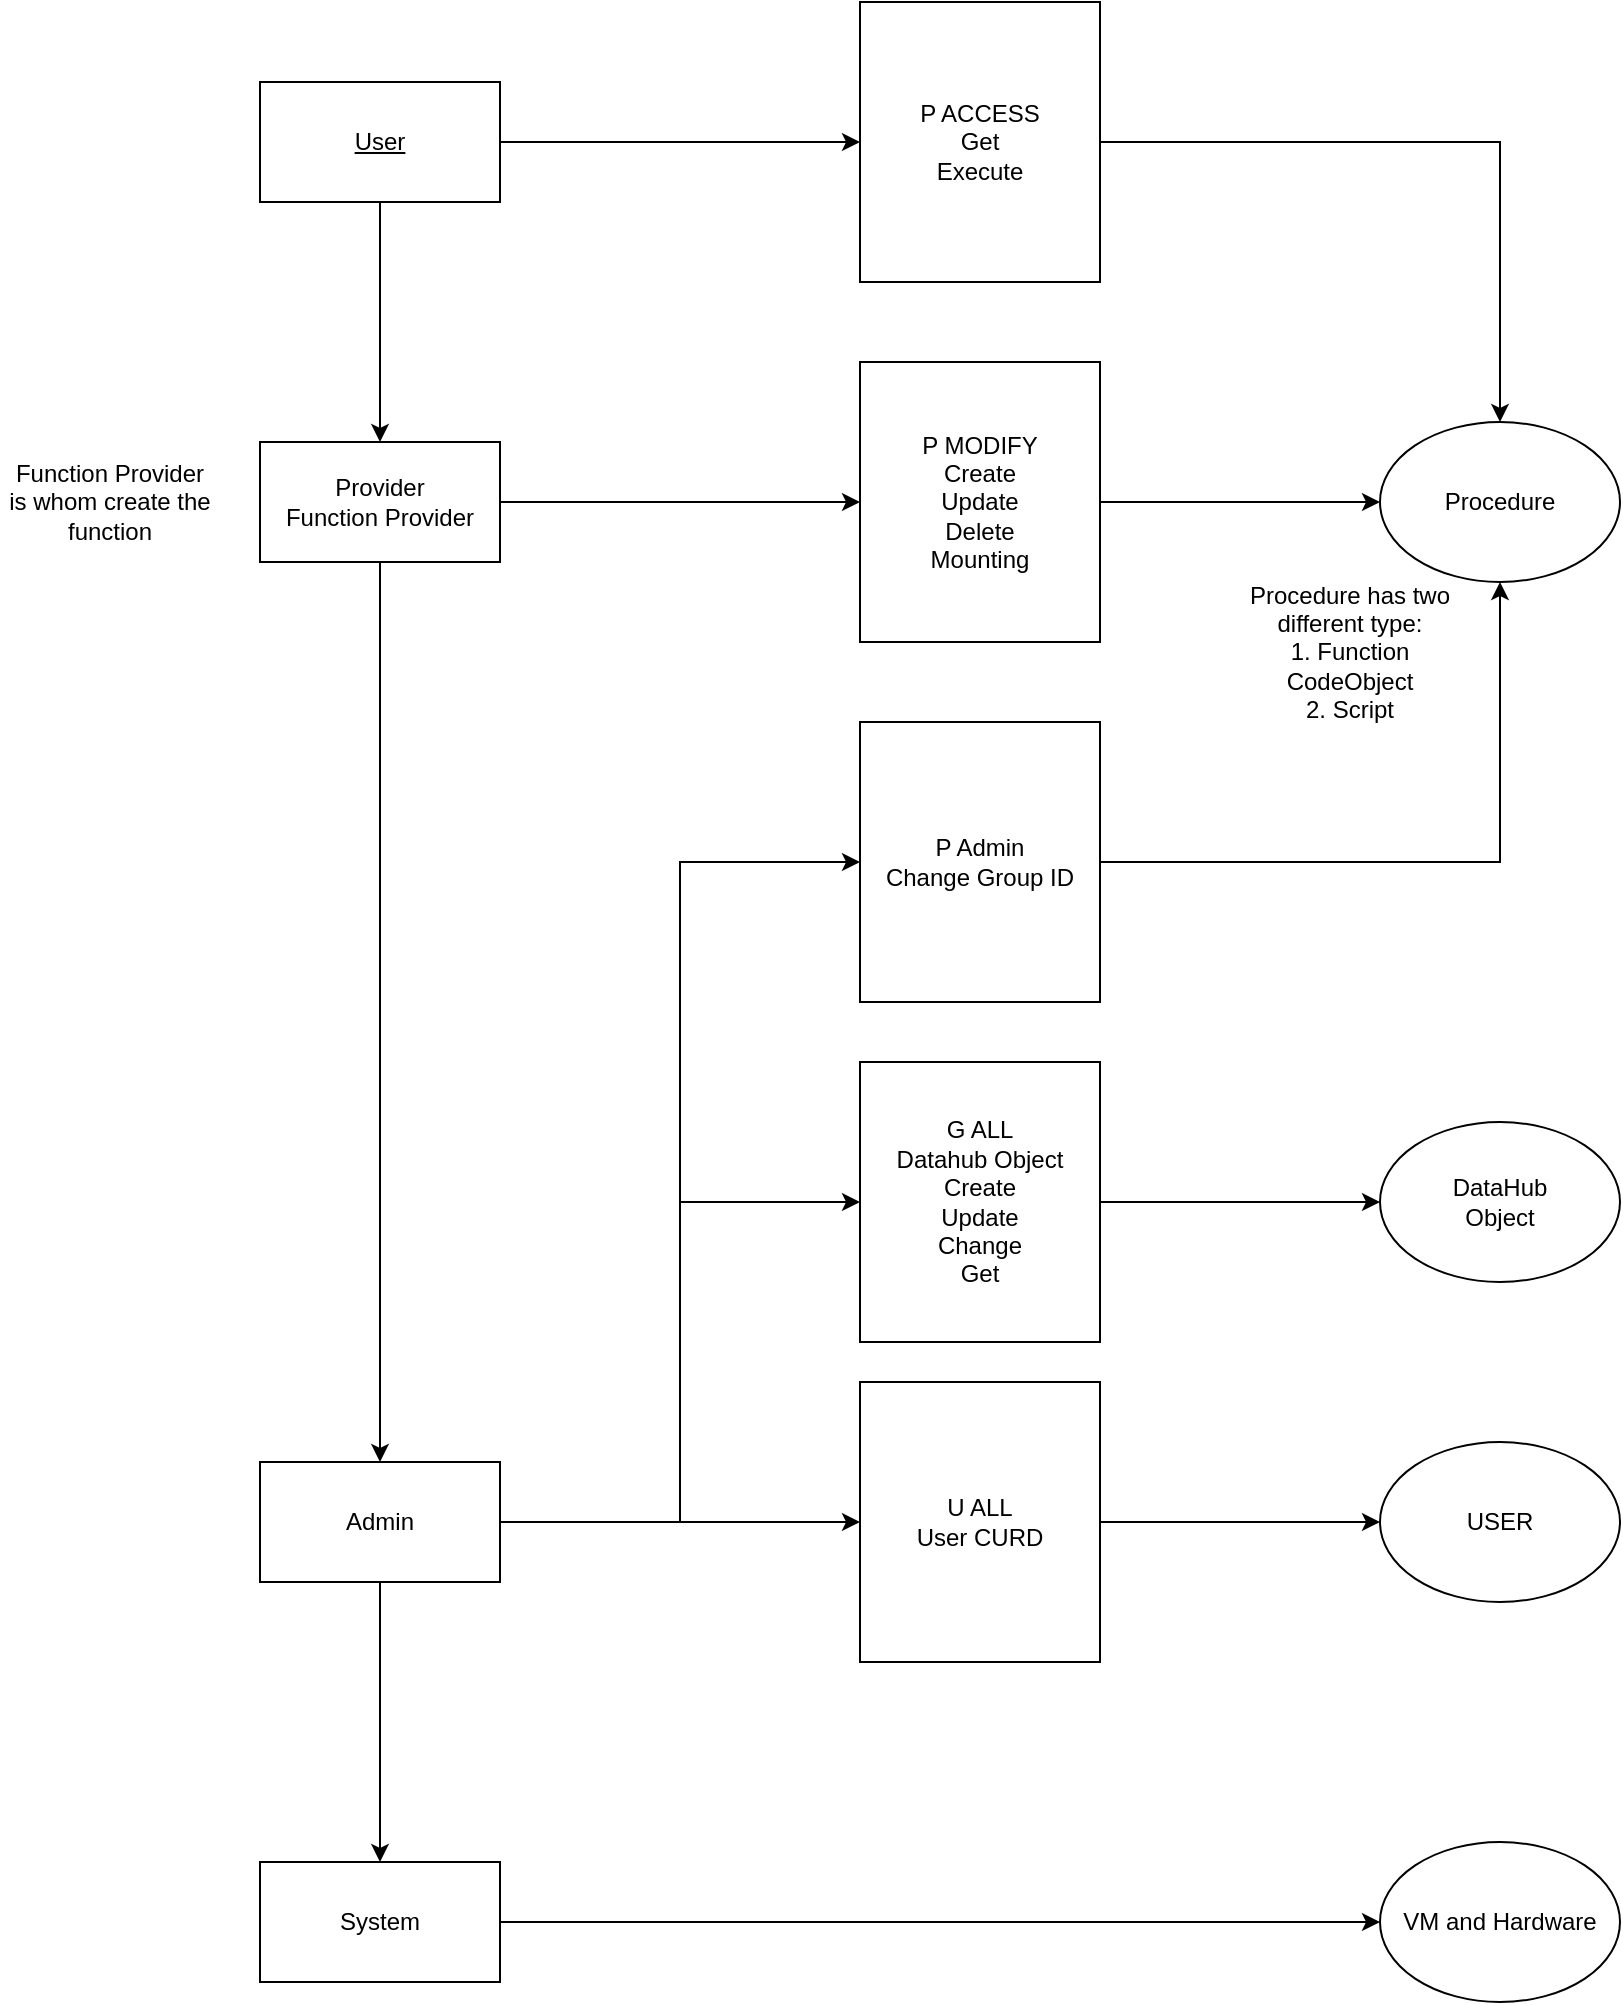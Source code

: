 <mxfile version="12.2.4" pages="1"><diagram id="FwZa17I_aiRINSUqi0-D" name="Page-1"><mxGraphModel dx="622" dy="544" grid="1" gridSize="10" guides="1" tooltips="1" connect="1" arrows="1" fold="1" page="1" pageScale="1" pageWidth="850" pageHeight="1100" math="0" shadow="0"><root><mxCell id="0"/><mxCell id="1" parent="0"/><mxCell id="t9DfW1fblT_aQJGdThq2-5" value="" style="edgeStyle=orthogonalEdgeStyle;rounded=0;orthogonalLoop=1;jettySize=auto;html=1;" parent="1" source="t9DfW1fblT_aQJGdThq2-1" target="t9DfW1fblT_aQJGdThq2-2" edge="1"><mxGeometry relative="1" as="geometry"/></mxCell><mxCell id="t9DfW1fblT_aQJGdThq2-29" style="edgeStyle=orthogonalEdgeStyle;rounded=0;orthogonalLoop=1;jettySize=auto;html=1;" parent="1" source="t9DfW1fblT_aQJGdThq2-1" target="t9DfW1fblT_aQJGdThq2-27" edge="1"><mxGeometry relative="1" as="geometry"/></mxCell><mxCell id="t9DfW1fblT_aQJGdThq2-1" value="&lt;u&gt;User&lt;/u&gt;" style="rounded=0;whiteSpace=wrap;html=1;" parent="1" vertex="1"><mxGeometry x="140" y="54" width="120" height="60" as="geometry"/></mxCell><mxCell id="t9DfW1fblT_aQJGdThq2-6" value="" style="edgeStyle=orthogonalEdgeStyle;rounded=0;orthogonalLoop=1;jettySize=auto;html=1;" parent="1" source="t9DfW1fblT_aQJGdThq2-2" target="t9DfW1fblT_aQJGdThq2-3" edge="1"><mxGeometry relative="1" as="geometry"/></mxCell><mxCell id="t9DfW1fblT_aQJGdThq2-30" style="edgeStyle=orthogonalEdgeStyle;rounded=0;orthogonalLoop=1;jettySize=auto;html=1;entryX=0;entryY=0.5;entryDx=0;entryDy=0;" parent="1" source="t9DfW1fblT_aQJGdThq2-2" target="t9DfW1fblT_aQJGdThq2-14" edge="1"><mxGeometry relative="1" as="geometry"/></mxCell><mxCell id="t9DfW1fblT_aQJGdThq2-2" value="Provider&lt;br&gt;Function Provider" style="rounded=0;whiteSpace=wrap;html=1;" parent="1" vertex="1"><mxGeometry x="140" y="234" width="120" height="60" as="geometry"/></mxCell><mxCell id="t9DfW1fblT_aQJGdThq2-7" value="" style="edgeStyle=orthogonalEdgeStyle;rounded=0;orthogonalLoop=1;jettySize=auto;html=1;" parent="1" source="t9DfW1fblT_aQJGdThq2-3" target="t9DfW1fblT_aQJGdThq2-4" edge="1"><mxGeometry relative="1" as="geometry"/></mxCell><mxCell id="hg5WpTDWn4pC8nWxdqSO-7" style="edgeStyle=orthogonalEdgeStyle;rounded=0;orthogonalLoop=1;jettySize=auto;html=1;entryX=0;entryY=0.5;entryDx=0;entryDy=0;" parent="1" source="t9DfW1fblT_aQJGdThq2-3" target="hg5WpTDWn4pC8nWxdqSO-5" edge="1"><mxGeometry relative="1" as="geometry"/></mxCell><mxCell id="hg5WpTDWn4pC8nWxdqSO-11" style="edgeStyle=orthogonalEdgeStyle;rounded=0;orthogonalLoop=1;jettySize=auto;html=1;entryX=0;entryY=0.5;entryDx=0;entryDy=0;" parent="1" source="t9DfW1fblT_aQJGdThq2-3" target="t9DfW1fblT_aQJGdThq2-32" edge="1"><mxGeometry relative="1" as="geometry"/></mxCell><mxCell id="hg5WpTDWn4pC8nWxdqSO-12" style="edgeStyle=orthogonalEdgeStyle;rounded=0;orthogonalLoop=1;jettySize=auto;html=1;entryX=0;entryY=0.5;entryDx=0;entryDy=0;" parent="1" source="t9DfW1fblT_aQJGdThq2-3" target="hg5WpTDWn4pC8nWxdqSO-9" edge="1"><mxGeometry relative="1" as="geometry"/></mxCell><mxCell id="t9DfW1fblT_aQJGdThq2-3" value="Admin" style="rounded=0;whiteSpace=wrap;html=1;" parent="1" vertex="1"><mxGeometry x="140" y="744" width="120" height="60" as="geometry"/></mxCell><mxCell id="hg5WpTDWn4pC8nWxdqSO-4" style="edgeStyle=orthogonalEdgeStyle;rounded=0;orthogonalLoop=1;jettySize=auto;html=1;entryX=0;entryY=0.5;entryDx=0;entryDy=0;" parent="1" source="t9DfW1fblT_aQJGdThq2-4" target="hg5WpTDWn4pC8nWxdqSO-3" edge="1"><mxGeometry relative="1" as="geometry"/></mxCell><mxCell id="t9DfW1fblT_aQJGdThq2-4" value="System" style="rounded=0;whiteSpace=wrap;html=1;" parent="1" vertex="1"><mxGeometry x="140" y="944" width="120" height="60" as="geometry"/></mxCell><mxCell id="t9DfW1fblT_aQJGdThq2-21" style="edgeStyle=orthogonalEdgeStyle;rounded=0;orthogonalLoop=1;jettySize=auto;html=1;" parent="1" source="t9DfW1fblT_aQJGdThq2-14" target="t9DfW1fblT_aQJGdThq2-17" edge="1"><mxGeometry relative="1" as="geometry"/></mxCell><mxCell id="t9DfW1fblT_aQJGdThq2-14" value="P MODIFY&lt;br&gt;Create&lt;br&gt;Update&lt;br&gt;Delete&lt;br&gt;Mounting" style="rounded=0;whiteSpace=wrap;html=1;" parent="1" vertex="1"><mxGeometry x="440" y="194" width="120" height="140" as="geometry"/></mxCell><mxCell id="t9DfW1fblT_aQJGdThq2-17" value="Procedure" style="ellipse;whiteSpace=wrap;html=1;" parent="1" vertex="1"><mxGeometry x="700" y="224" width="120" height="80" as="geometry"/></mxCell><mxCell id="t9DfW1fblT_aQJGdThq2-24" style="edgeStyle=orthogonalEdgeStyle;rounded=0;orthogonalLoop=1;jettySize=auto;html=1;exitX=0.5;exitY=1;exitDx=0;exitDy=0;" parent="1" source="t9DfW1fblT_aQJGdThq2-2" target="t9DfW1fblT_aQJGdThq2-2" edge="1"><mxGeometry relative="1" as="geometry"/></mxCell><mxCell id="t9DfW1fblT_aQJGdThq2-28" style="edgeStyle=orthogonalEdgeStyle;rounded=0;orthogonalLoop=1;jettySize=auto;html=1;" parent="1" source="t9DfW1fblT_aQJGdThq2-27" target="t9DfW1fblT_aQJGdThq2-17" edge="1"><mxGeometry relative="1" as="geometry"/></mxCell><mxCell id="t9DfW1fblT_aQJGdThq2-27" value="P ACCESS&lt;br&gt;Get&lt;br&gt;Execute" style="rounded=0;whiteSpace=wrap;html=1;" parent="1" vertex="1"><mxGeometry x="440" y="14" width="120" height="140" as="geometry"/></mxCell><mxCell id="t9DfW1fblT_aQJGdThq2-37" style="edgeStyle=orthogonalEdgeStyle;rounded=0;orthogonalLoop=1;jettySize=auto;html=1;" parent="1" source="t9DfW1fblT_aQJGdThq2-32" target="t9DfW1fblT_aQJGdThq2-17" edge="1"><mxGeometry relative="1" as="geometry"/></mxCell><mxCell id="t9DfW1fblT_aQJGdThq2-32" value="P Admin&lt;br&gt;Change Group ID" style="rounded=0;whiteSpace=wrap;html=1;" parent="1" vertex="1"><mxGeometry x="440" y="374" width="120" height="140" as="geometry"/></mxCell><mxCell id="t9DfW1fblT_aQJGdThq2-35" value="Function Provider&lt;br&gt;is whom create the function" style="text;html=1;strokeColor=none;fillColor=none;align=center;verticalAlign=middle;whiteSpace=wrap;rounded=0;" parent="1" vertex="1"><mxGeometry x="10" y="239" width="110" height="50" as="geometry"/></mxCell><mxCell id="t9DfW1fblT_aQJGdThq2-36" value="Procedure has two different type:&lt;br&gt;1. Function CodeObject&lt;br&gt;2. Script" style="text;html=1;strokeColor=none;fillColor=none;align=center;verticalAlign=middle;whiteSpace=wrap;rounded=0;" parent="1" vertex="1"><mxGeometry x="630" y="314" width="110" height="50" as="geometry"/></mxCell><mxCell id="hg5WpTDWn4pC8nWxdqSO-1" value="DataHub&lt;br&gt;Object" style="ellipse;whiteSpace=wrap;html=1;" parent="1" vertex="1"><mxGeometry x="700" y="574" width="120" height="80" as="geometry"/></mxCell><mxCell id="hg5WpTDWn4pC8nWxdqSO-3" value="VM and Hardware" style="ellipse;whiteSpace=wrap;html=1;" parent="1" vertex="1"><mxGeometry x="700" y="934" width="120" height="80" as="geometry"/></mxCell><mxCell id="hg5WpTDWn4pC8nWxdqSO-8" style="edgeStyle=orthogonalEdgeStyle;rounded=0;orthogonalLoop=1;jettySize=auto;html=1;" parent="1" source="hg5WpTDWn4pC8nWxdqSO-5" target="hg5WpTDWn4pC8nWxdqSO-1" edge="1"><mxGeometry relative="1" as="geometry"/></mxCell><mxCell id="hg5WpTDWn4pC8nWxdqSO-5" value="G ALL&lt;br&gt;Datahub Object&lt;br&gt;Create&lt;br&gt;Update&lt;br&gt;Change&lt;br&gt;Get" style="rounded=0;whiteSpace=wrap;html=1;" parent="1" vertex="1"><mxGeometry x="440" y="544" width="120" height="140" as="geometry"/></mxCell><mxCell id="hg5WpTDWn4pC8nWxdqSO-6" value="USER" style="ellipse;whiteSpace=wrap;html=1;" parent="1" vertex="1"><mxGeometry x="700" y="734" width="120" height="80" as="geometry"/></mxCell><mxCell id="hg5WpTDWn4pC8nWxdqSO-10" style="edgeStyle=orthogonalEdgeStyle;rounded=0;orthogonalLoop=1;jettySize=auto;html=1;entryX=0;entryY=0.5;entryDx=0;entryDy=0;" parent="1" source="hg5WpTDWn4pC8nWxdqSO-9" target="hg5WpTDWn4pC8nWxdqSO-6" edge="1"><mxGeometry relative="1" as="geometry"/></mxCell><mxCell id="hg5WpTDWn4pC8nWxdqSO-9" value="U ALL&lt;br&gt;User CURD" style="rounded=0;whiteSpace=wrap;html=1;" parent="1" vertex="1"><mxGeometry x="440" y="704" width="120" height="140" as="geometry"/></mxCell></root></mxGraphModel></diagram></mxfile>